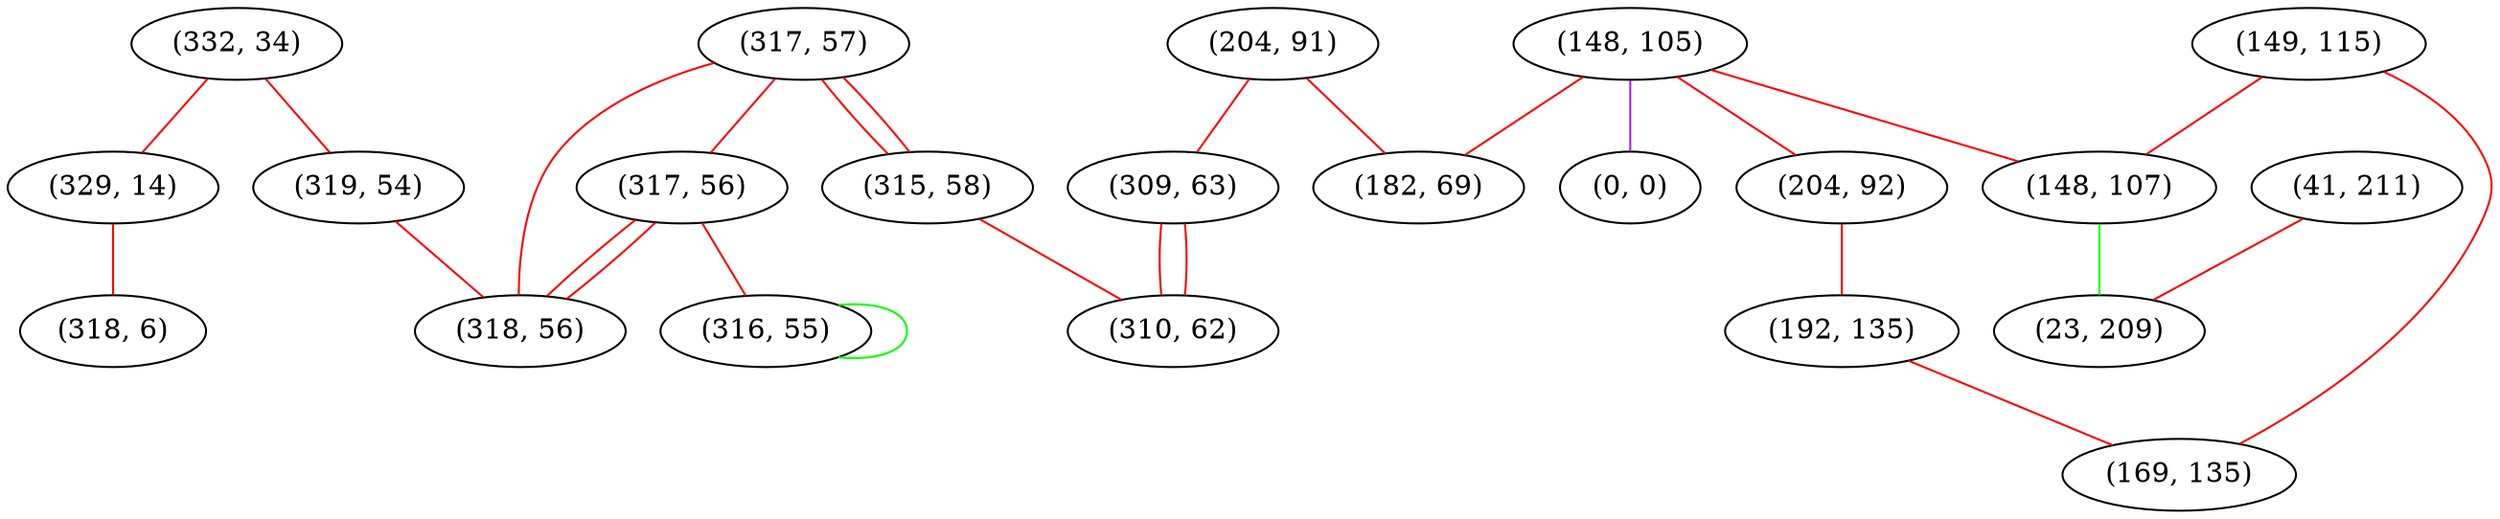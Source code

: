 graph "" {
"(332, 34)";
"(329, 14)";
"(204, 91)";
"(148, 105)";
"(317, 57)";
"(149, 115)";
"(148, 107)";
"(309, 63)";
"(317, 56)";
"(204, 92)";
"(315, 58)";
"(0, 0)";
"(182, 69)";
"(192, 135)";
"(41, 211)";
"(169, 135)";
"(23, 209)";
"(316, 55)";
"(319, 54)";
"(310, 62)";
"(318, 56)";
"(318, 6)";
"(332, 34)" -- "(319, 54)"  [color=red, key=0, weight=1];
"(332, 34)" -- "(329, 14)"  [color=red, key=0, weight=1];
"(329, 14)" -- "(318, 6)"  [color=red, key=0, weight=1];
"(204, 91)" -- "(309, 63)"  [color=red, key=0, weight=1];
"(204, 91)" -- "(182, 69)"  [color=red, key=0, weight=1];
"(148, 105)" -- "(0, 0)"  [color=purple, key=0, weight=4];
"(148, 105)" -- "(204, 92)"  [color=red, key=0, weight=1];
"(148, 105)" -- "(182, 69)"  [color=red, key=0, weight=1];
"(148, 105)" -- "(148, 107)"  [color=red, key=0, weight=1];
"(317, 57)" -- "(315, 58)"  [color=red, key=0, weight=1];
"(317, 57)" -- "(315, 58)"  [color=red, key=1, weight=1];
"(317, 57)" -- "(318, 56)"  [color=red, key=0, weight=1];
"(317, 57)" -- "(317, 56)"  [color=red, key=0, weight=1];
"(149, 115)" -- "(148, 107)"  [color=red, key=0, weight=1];
"(149, 115)" -- "(169, 135)"  [color=red, key=0, weight=1];
"(148, 107)" -- "(23, 209)"  [color=green, key=0, weight=2];
"(309, 63)" -- "(310, 62)"  [color=red, key=0, weight=1];
"(309, 63)" -- "(310, 62)"  [color=red, key=1, weight=1];
"(317, 56)" -- "(316, 55)"  [color=red, key=0, weight=1];
"(317, 56)" -- "(318, 56)"  [color=red, key=0, weight=1];
"(317, 56)" -- "(318, 56)"  [color=red, key=1, weight=1];
"(204, 92)" -- "(192, 135)"  [color=red, key=0, weight=1];
"(315, 58)" -- "(310, 62)"  [color=red, key=0, weight=1];
"(192, 135)" -- "(169, 135)"  [color=red, key=0, weight=1];
"(41, 211)" -- "(23, 209)"  [color=red, key=0, weight=1];
"(316, 55)" -- "(316, 55)"  [color=green, key=0, weight=2];
"(319, 54)" -- "(318, 56)"  [color=red, key=0, weight=1];
}
